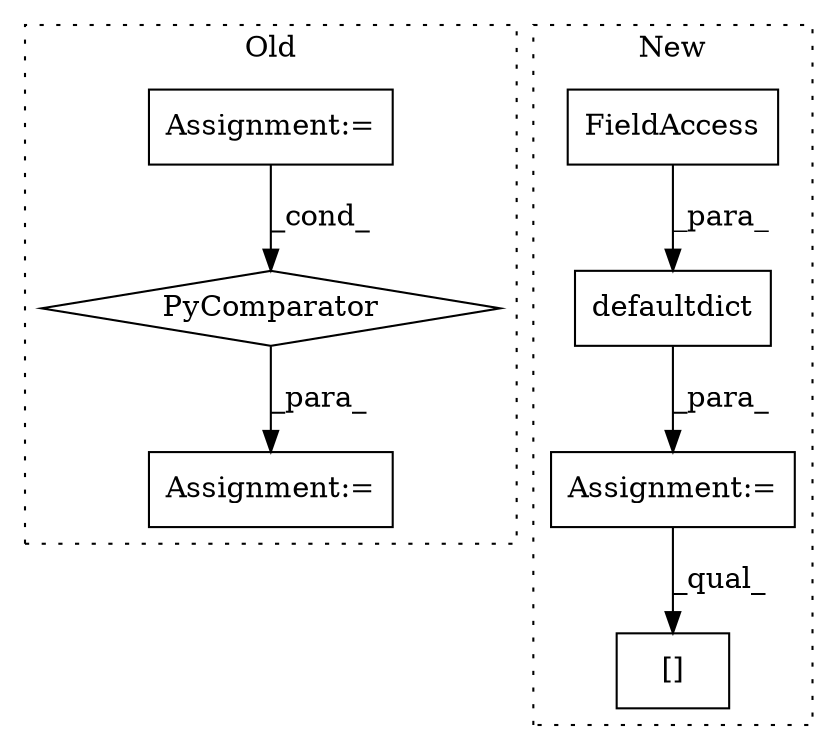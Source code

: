 digraph G {
subgraph cluster0 {
1 [label="PyComparator" a="113" s="1418" l="29" shape="diamond"];
5 [label="Assignment:=" a="7" s="1244" l="55" shape="box"];
7 [label="Assignment:=" a="7" s="1320" l="12" shape="box"];
label = "Old";
style="dotted";
}
subgraph cluster1 {
2 [label="defaultdict" a="32" s="611,627" l="12,1" shape="box"];
3 [label="FieldAccess" a="22" s="623" l="4" shape="box"];
4 [label="[]" a="2" s="918,932" l="6,1" shape="box"];
6 [label="Assignment:=" a="7" s="610" l="1" shape="box"];
label = "New";
style="dotted";
}
1 -> 7 [label="_para_"];
2 -> 6 [label="_para_"];
3 -> 2 [label="_para_"];
5 -> 1 [label="_cond_"];
6 -> 4 [label="_qual_"];
}